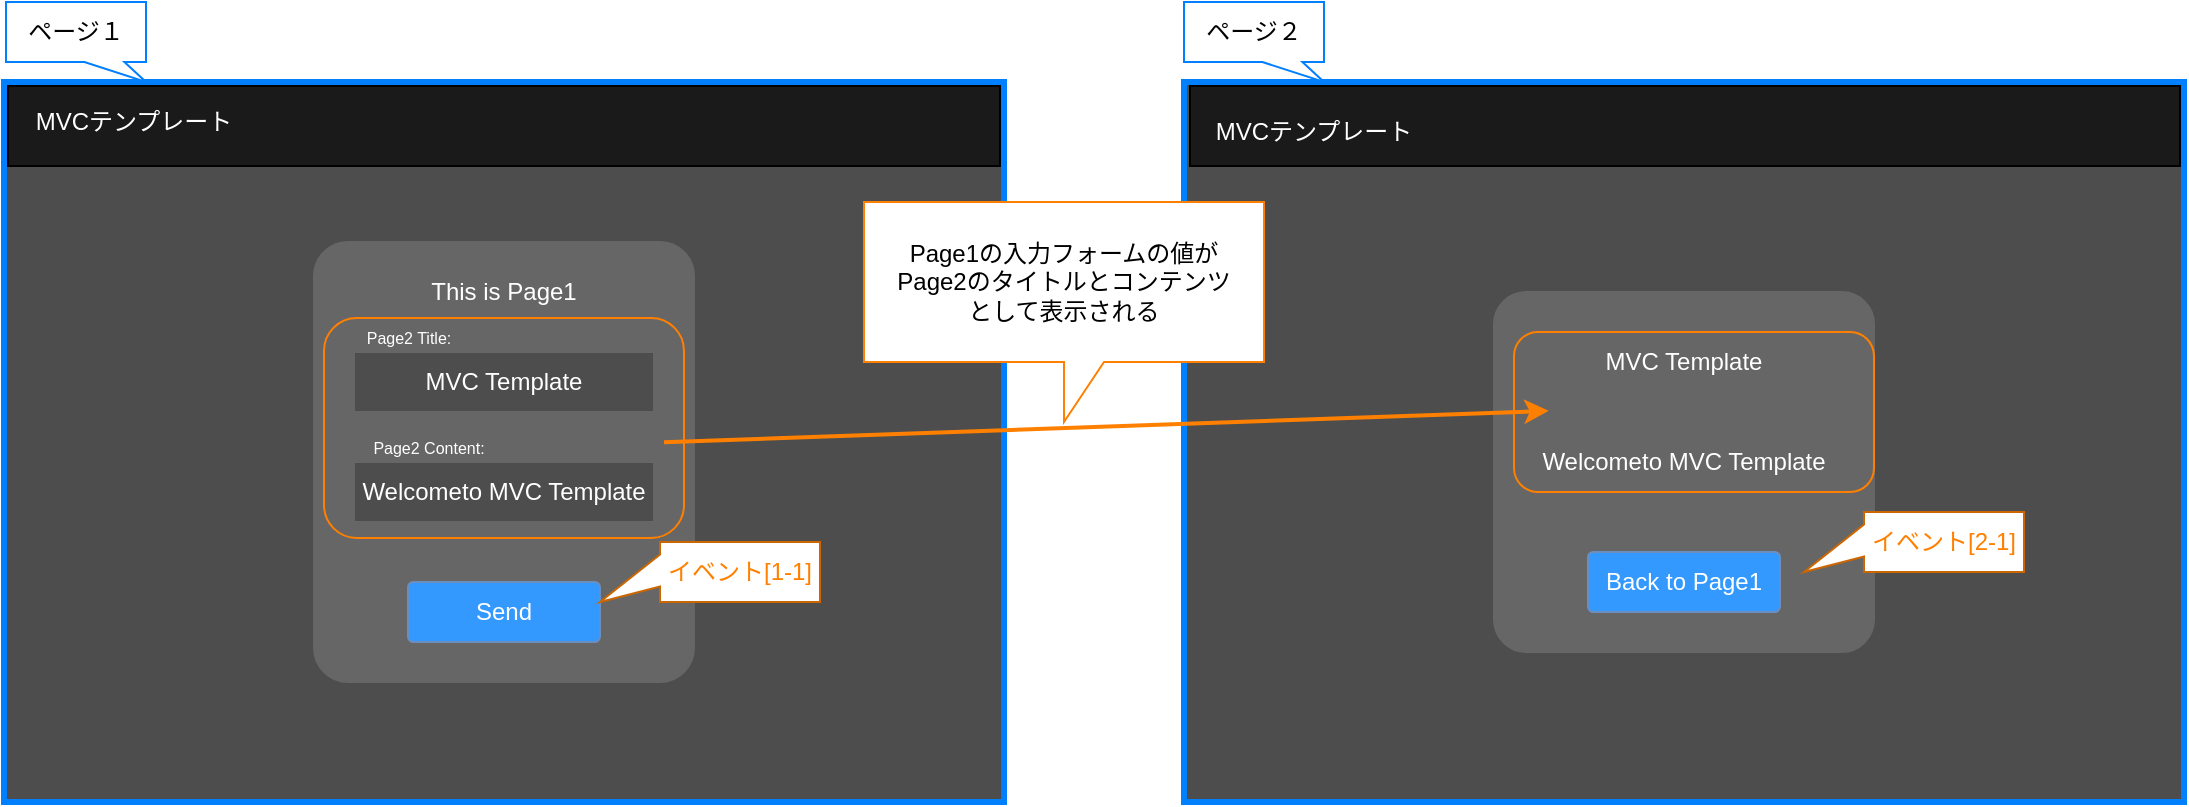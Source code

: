 <mxfile>
    <diagram id="XOwkcMtIgAQztVCDbSVZ" name="ページ1">
        <mxGraphModel dx="762" dy="563" grid="1" gridSize="10" guides="1" tooltips="1" connect="1" arrows="1" fold="1" page="1" pageScale="1" pageWidth="827" pageHeight="1169" math="0" shadow="0">
            <root>
                <mxCell id="0"/>
                <mxCell id="1" parent="0"/>
                <mxCell id="19" value="" style="rounded=0;whiteSpace=wrap;html=1;fillColor=#4D4D4D;fontColor=#333333;strokeColor=#007FFF;strokeWidth=3;" parent="1" vertex="1">
                    <mxGeometry x="100" y="140" width="500" height="360" as="geometry"/>
                </mxCell>
                <mxCell id="20" value="" style="rounded=1;whiteSpace=wrap;html=1;fillColor=#666666;fontColor=#333333;strokeColor=#666666;arcSize=9;" parent="1" vertex="1">
                    <mxGeometry x="255" y="220" width="190" height="220" as="geometry"/>
                </mxCell>
                <mxCell id="21" value="" style="rounded=0;whiteSpace=wrap;html=1;fillColor=#1A1A1A;" parent="1" vertex="1">
                    <mxGeometry x="102" y="142" width="496" height="40" as="geometry"/>
                </mxCell>
                <mxCell id="22" value="&lt;font color=&quot;#ffffff&quot;&gt;MVCテンプレート&lt;/font&gt;" style="text;html=1;strokeColor=none;fillColor=none;align=center;verticalAlign=middle;whiteSpace=wrap;rounded=0;" parent="1" vertex="1">
                    <mxGeometry x="100" y="145" width="130" height="30" as="geometry"/>
                </mxCell>
                <mxCell id="23" value="&lt;font color=&quot;#ffffff&quot;&gt;MVC Template&lt;/font&gt;" style="rounded=0;whiteSpace=wrap;html=1;fillColor=#4D4D4D;fontColor=#333333;strokeColor=#666666;" parent="1" vertex="1">
                    <mxGeometry x="275" y="275" width="150" height="30" as="geometry"/>
                </mxCell>
                <mxCell id="24" value="&lt;font color=&quot;#ffffff&quot; style=&quot;font-size: 8px;&quot;&gt;Page2 Title:&lt;/font&gt;" style="text;html=1;strokeColor=none;fillColor=none;align=center;verticalAlign=middle;whiteSpace=wrap;rounded=0;fontSize=9;" parent="1" vertex="1">
                    <mxGeometry x="275" y="260" width="55" height="15" as="geometry"/>
                </mxCell>
                <mxCell id="25" value="Welcometo MVC Template" style="rounded=0;whiteSpace=wrap;html=1;fillColor=#4D4D4D;fontColor=#FFFFFF;strokeColor=#666666;" parent="1" vertex="1">
                    <mxGeometry x="275" y="330" width="150" height="30" as="geometry"/>
                </mxCell>
                <mxCell id="26" value="Send" style="rounded=1;whiteSpace=wrap;html=1;fillColor=#3399FF;strokeColor=#6c8ebf;arcSize=9;fontColor=#FFFFFF;" parent="1" vertex="1">
                    <mxGeometry x="302" y="390" width="96" height="30" as="geometry"/>
                </mxCell>
                <mxCell id="27" value="イベント[1-1]" style="shape=callout;whiteSpace=wrap;html=1;perimeter=calloutPerimeter;direction=south;position2=1;base=16;size=30;position=0.21;fillColor=default;fontColor=#FF8000;strokeColor=#CC6600;" parent="1" vertex="1">
                    <mxGeometry x="398" y="370" width="110" height="30" as="geometry"/>
                </mxCell>
                <mxCell id="28" value="&lt;font color=&quot;#ffffff&quot;&gt;This is Page1&lt;/font&gt;" style="text;html=1;strokeColor=none;fillColor=none;align=center;verticalAlign=middle;whiteSpace=wrap;rounded=0;" parent="1" vertex="1">
                    <mxGeometry x="285" y="230" width="130" height="30" as="geometry"/>
                </mxCell>
                <mxCell id="29" value="&lt;font color=&quot;#ffffff&quot; style=&quot;font-size: 8px;&quot;&gt;Page2 Content:&lt;/font&gt;" style="text;html=1;strokeColor=none;fillColor=none;align=center;verticalAlign=middle;whiteSpace=wrap;rounded=0;fontSize=9;" parent="1" vertex="1">
                    <mxGeometry x="275" y="315" width="75" height="15" as="geometry"/>
                </mxCell>
                <mxCell id="30" value="" style="rounded=0;whiteSpace=wrap;html=1;fillColor=#4D4D4D;fontColor=#CC6600;strokeColor=#007FFF;strokeWidth=3;" parent="1" vertex="1">
                    <mxGeometry x="690" y="140" width="500" height="360" as="geometry"/>
                </mxCell>
                <mxCell id="31" value="" style="rounded=1;whiteSpace=wrap;html=1;fillColor=#666666;fontColor=#333333;strokeColor=#666666;arcSize=9;" parent="1" vertex="1">
                    <mxGeometry x="845" y="245" width="190" height="180" as="geometry"/>
                </mxCell>
                <mxCell id="32" value="" style="rounded=0;whiteSpace=wrap;html=1;fillColor=#1A1A1A;" parent="1" vertex="1">
                    <mxGeometry x="693" y="142" width="495" height="40" as="geometry"/>
                </mxCell>
                <mxCell id="33" value="&lt;font color=&quot;#ffffff&quot;&gt;MVCテンプレート&lt;/font&gt;" style="text;html=1;strokeColor=none;fillColor=none;align=center;verticalAlign=middle;whiteSpace=wrap;rounded=0;" parent="1" vertex="1">
                    <mxGeometry x="690" y="150" width="130" height="30" as="geometry"/>
                </mxCell>
                <mxCell id="34" value="&lt;span style=&quot;color: rgb(255, 255, 255);&quot;&gt;MVC Template&lt;/span&gt;" style="rounded=0;whiteSpace=wrap;html=1;fillColor=none;fontColor=#333333;strokeColor=none;" parent="1" vertex="1">
                    <mxGeometry x="865" y="265" width="150" height="30" as="geometry"/>
                </mxCell>
                <mxCell id="35" value="Welcometo MVC Template" style="rounded=0;whiteSpace=wrap;html=1;fillColor=none;fontColor=#FFFFFF;strokeColor=none;" parent="1" vertex="1">
                    <mxGeometry x="865" y="315" width="150" height="30" as="geometry"/>
                </mxCell>
                <mxCell id="36" value="Back to Page1" style="rounded=1;whiteSpace=wrap;html=1;fillColor=#3399FF;strokeColor=#6c8ebf;arcSize=9;fontColor=#FFFFFF;" parent="1" vertex="1">
                    <mxGeometry x="892" y="375" width="96" height="30" as="geometry"/>
                </mxCell>
                <mxCell id="37" value="イベント[2-1]" style="shape=callout;whiteSpace=wrap;html=1;perimeter=calloutPerimeter;direction=south;position2=1;base=16;size=30;position=0.21;fillColor=default;fontColor=#FF8000;strokeColor=#CC6600;" parent="1" vertex="1">
                    <mxGeometry x="1000" y="355" width="110" height="30" as="geometry"/>
                </mxCell>
                <mxCell id="38" style="edgeStyle=none;html=1;entryX=0.049;entryY=1.314;entryDx=0;entryDy=0;strokeColor=#FF8000;strokeWidth=2;exitX=0.921;exitY=0.455;exitDx=0;exitDy=0;exitPerimeter=0;entryPerimeter=0;" parent="1" source="20" target="34" edge="1">
                    <mxGeometry relative="1" as="geometry"/>
                </mxCell>
                <mxCell id="39" value="" style="rounded=1;whiteSpace=wrap;html=1;fillColor=none;strokeColor=#FF8000;" parent="1" vertex="1">
                    <mxGeometry x="260" y="258" width="180" height="110" as="geometry"/>
                </mxCell>
                <mxCell id="40" value="" style="rounded=1;whiteSpace=wrap;html=1;fillColor=none;strokeColor=#FF8000;" parent="1" vertex="1">
                    <mxGeometry x="855" y="265" width="180" height="80" as="geometry"/>
                </mxCell>
                <mxCell id="41" value="Page1の入力フォームの値が&lt;br&gt;Page2のタイトルとコンテンツ&lt;br&gt;として表示される" style="shape=callout;whiteSpace=wrap;html=1;perimeter=calloutPerimeter;strokeColor=#FF8000;fillColor=default;" parent="1" vertex="1">
                    <mxGeometry x="530" y="200" width="200" height="110" as="geometry"/>
                </mxCell>
                <mxCell id="43" value="ページ１" style="shape=callout;whiteSpace=wrap;html=1;perimeter=calloutPerimeter;strokeColor=#007FFF;strokeWidth=1;size=10;position=0.56;base=20;position2=1;" vertex="1" parent="1">
                    <mxGeometry x="101" y="100" width="70" height="40" as="geometry"/>
                </mxCell>
                <mxCell id="45" value="ページ２" style="shape=callout;whiteSpace=wrap;html=1;perimeter=calloutPerimeter;strokeColor=#007FFF;strokeWidth=1;size=10;position=0.56;base=20;position2=1;" vertex="1" parent="1">
                    <mxGeometry x="690" y="100" width="70" height="40" as="geometry"/>
                </mxCell>
            </root>
        </mxGraphModel>
    </diagram>
</mxfile>